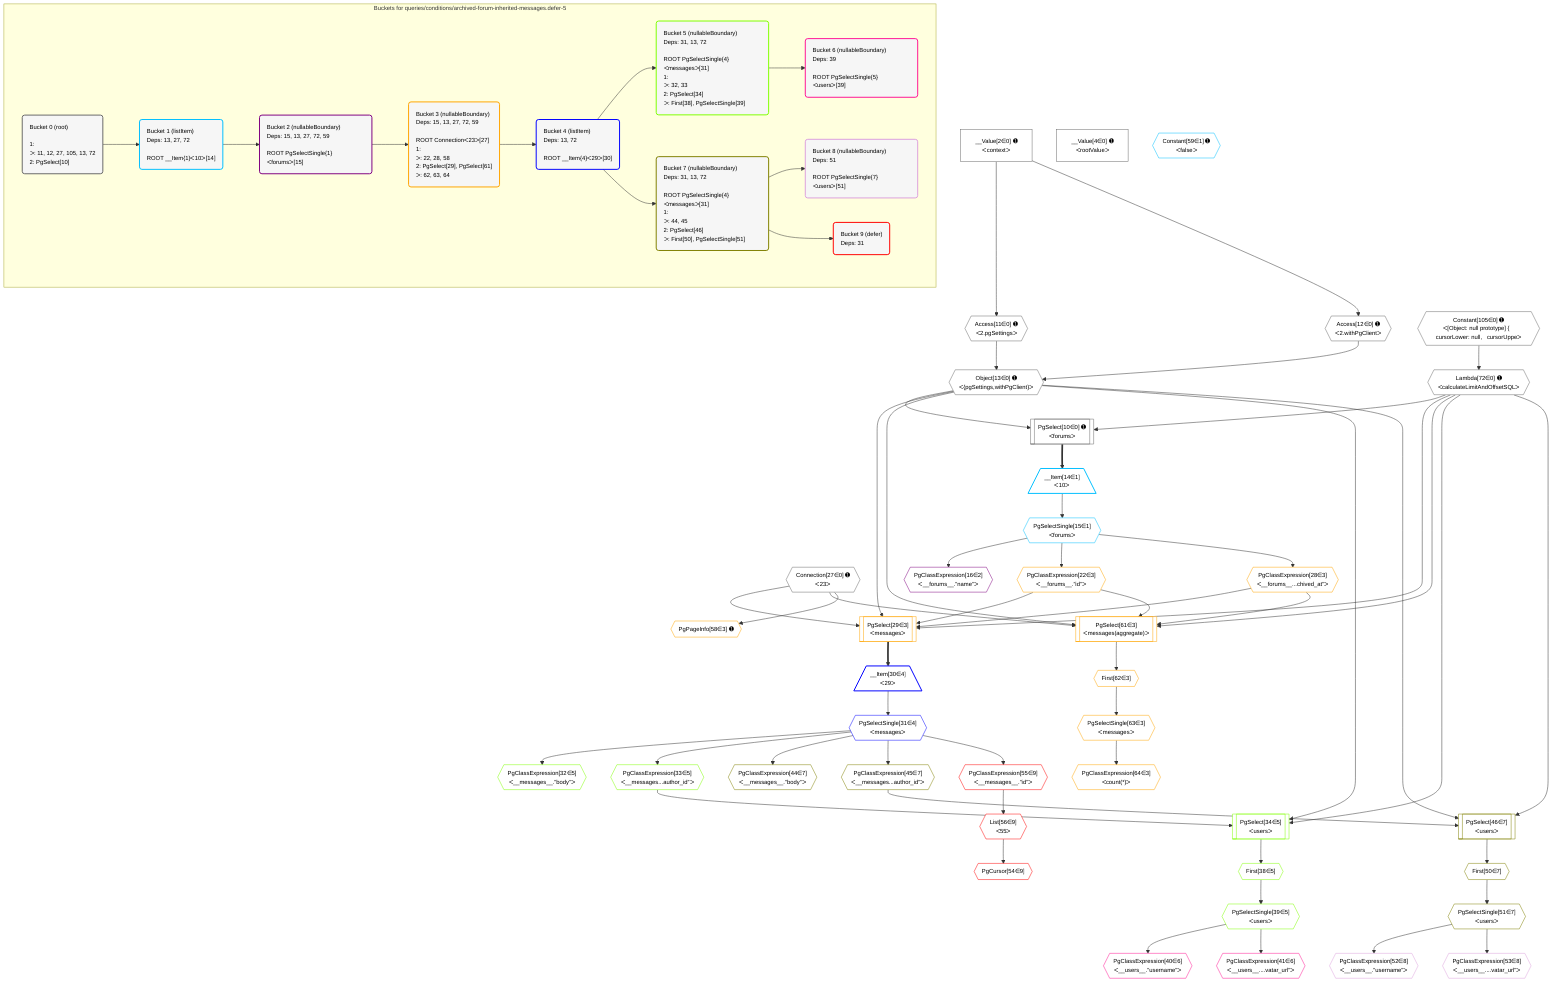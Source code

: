 %%{init: {'themeVariables': { 'fontSize': '12px'}}}%%
graph TD
    classDef path fill:#eee,stroke:#000,color:#000
    classDef plan fill:#fff,stroke-width:1px,color:#000
    classDef itemplan fill:#fff,stroke-width:2px,color:#000
    classDef unbatchedplan fill:#dff,stroke-width:1px,color:#000
    classDef sideeffectplan fill:#fcc,stroke-width:2px,color:#000
    classDef bucket fill:#f6f6f6,color:#000,stroke-width:2px,text-align:left


    %% plan dependencies
    PgSelect10[["PgSelect[10∈0] ➊<br />ᐸforumsᐳ"]]:::plan
    Object13{{"Object[13∈0] ➊<br />ᐸ{pgSettings,withPgClient}ᐳ"}}:::plan
    Lambda72{{"Lambda[72∈0] ➊<br />ᐸcalculateLimitAndOffsetSQLᐳ"}}:::plan
    Object13 & Lambda72 --> PgSelect10
    Access11{{"Access[11∈0] ➊<br />ᐸ2.pgSettingsᐳ"}}:::plan
    Access12{{"Access[12∈0] ➊<br />ᐸ2.withPgClientᐳ"}}:::plan
    Access11 & Access12 --> Object13
    __Value2["__Value[2∈0] ➊<br />ᐸcontextᐳ"]:::plan
    __Value2 --> Access11
    __Value2 --> Access12
    Constant105{{"Constant[105∈0] ➊<br />ᐸ[Object: null prototype] {   cursorLower: null,   cursorUppeᐳ"}}:::plan
    Constant105 --> Lambda72
    __Value4["__Value[4∈0] ➊<br />ᐸrootValueᐳ"]:::plan
    Connection27{{"Connection[27∈0] ➊<br />ᐸ23ᐳ"}}:::plan
    __Item14[/"__Item[14∈1]<br />ᐸ10ᐳ"\]:::itemplan
    PgSelect10 ==> __Item14
    PgSelectSingle15{{"PgSelectSingle[15∈1]<br />ᐸforumsᐳ"}}:::plan
    __Item14 --> PgSelectSingle15
    Constant59{{"Constant[59∈1] ➊<br />ᐸfalseᐳ"}}:::plan
    PgClassExpression16{{"PgClassExpression[16∈2]<br />ᐸ__forums__.”name”ᐳ"}}:::plan
    PgSelectSingle15 --> PgClassExpression16
    PgSelect29[["PgSelect[29∈3]<br />ᐸmessagesᐳ"]]:::plan
    PgClassExpression22{{"PgClassExpression[22∈3]<br />ᐸ__forums__.”id”ᐳ"}}:::plan
    PgClassExpression28{{"PgClassExpression[28∈3]<br />ᐸ__forums__...chived_at”ᐳ"}}:::plan
    Object13 & PgClassExpression22 & PgClassExpression28 & Connection27 & Lambda72 --> PgSelect29
    PgSelect61[["PgSelect[61∈3]<br />ᐸmessages(aggregate)ᐳ"]]:::plan
    Object13 & PgClassExpression22 & PgClassExpression28 & Connection27 & Lambda72 --> PgSelect61
    PgSelectSingle15 --> PgClassExpression22
    PgSelectSingle15 --> PgClassExpression28
    PgPageInfo58{{"PgPageInfo[58∈3] ➊"}}:::plan
    Connection27 --> PgPageInfo58
    First62{{"First[62∈3]"}}:::plan
    PgSelect61 --> First62
    PgSelectSingle63{{"PgSelectSingle[63∈3]<br />ᐸmessagesᐳ"}}:::plan
    First62 --> PgSelectSingle63
    PgClassExpression64{{"PgClassExpression[64∈3]<br />ᐸcount(*)ᐳ"}}:::plan
    PgSelectSingle63 --> PgClassExpression64
    __Item30[/"__Item[30∈4]<br />ᐸ29ᐳ"\]:::itemplan
    PgSelect29 ==> __Item30
    PgSelectSingle31{{"PgSelectSingle[31∈4]<br />ᐸmessagesᐳ"}}:::plan
    __Item30 --> PgSelectSingle31
    PgSelect34[["PgSelect[34∈5]<br />ᐸusersᐳ"]]:::plan
    PgClassExpression33{{"PgClassExpression[33∈5]<br />ᐸ__messages...author_id”ᐳ"}}:::plan
    Object13 & PgClassExpression33 & Lambda72 --> PgSelect34
    PgClassExpression32{{"PgClassExpression[32∈5]<br />ᐸ__messages__.”body”ᐳ"}}:::plan
    PgSelectSingle31 --> PgClassExpression32
    PgSelectSingle31 --> PgClassExpression33
    First38{{"First[38∈5]"}}:::plan
    PgSelect34 --> First38
    PgSelectSingle39{{"PgSelectSingle[39∈5]<br />ᐸusersᐳ"}}:::plan
    First38 --> PgSelectSingle39
    PgClassExpression40{{"PgClassExpression[40∈6]<br />ᐸ__users__.”username”ᐳ"}}:::plan
    PgSelectSingle39 --> PgClassExpression40
    PgClassExpression41{{"PgClassExpression[41∈6]<br />ᐸ__users__....vatar_url”ᐳ"}}:::plan
    PgSelectSingle39 --> PgClassExpression41
    PgSelect46[["PgSelect[46∈7]<br />ᐸusersᐳ"]]:::plan
    PgClassExpression45{{"PgClassExpression[45∈7]<br />ᐸ__messages...author_id”ᐳ"}}:::plan
    Object13 & PgClassExpression45 & Lambda72 --> PgSelect46
    PgClassExpression44{{"PgClassExpression[44∈7]<br />ᐸ__messages__.”body”ᐳ"}}:::plan
    PgSelectSingle31 --> PgClassExpression44
    PgSelectSingle31 --> PgClassExpression45
    First50{{"First[50∈7]"}}:::plan
    PgSelect46 --> First50
    PgSelectSingle51{{"PgSelectSingle[51∈7]<br />ᐸusersᐳ"}}:::plan
    First50 --> PgSelectSingle51
    PgClassExpression52{{"PgClassExpression[52∈8]<br />ᐸ__users__.”username”ᐳ"}}:::plan
    PgSelectSingle51 --> PgClassExpression52
    PgClassExpression53{{"PgClassExpression[53∈8]<br />ᐸ__users__....vatar_url”ᐳ"}}:::plan
    PgSelectSingle51 --> PgClassExpression53
    PgCursor54{{"PgCursor[54∈9]"}}:::plan
    List56{{"List[56∈9]<br />ᐸ55ᐳ"}}:::plan
    List56 --> PgCursor54
    PgClassExpression55{{"PgClassExpression[55∈9]<br />ᐸ__messages__.”id”ᐳ"}}:::plan
    PgSelectSingle31 --> PgClassExpression55
    PgClassExpression55 --> List56

    %% define steps

    subgraph "Buckets for queries/conditions/archived-forum-inherited-messages.defer-5"
    Bucket0("Bucket 0 (root)<br /><br />1: <br />ᐳ: 11, 12, 27, 105, 13, 72<br />2: PgSelect[10]"):::bucket
    classDef bucket0 stroke:#696969
    class Bucket0,__Value2,__Value4,PgSelect10,Access11,Access12,Object13,Connection27,Lambda72,Constant105 bucket0
    Bucket1("Bucket 1 (listItem)<br />Deps: 13, 27, 72<br /><br />ROOT __Item{1}ᐸ10ᐳ[14]"):::bucket
    classDef bucket1 stroke:#00bfff
    class Bucket1,__Item14,PgSelectSingle15,Constant59 bucket1
    Bucket2("Bucket 2 (nullableBoundary)<br />Deps: 15, 13, 27, 72, 59<br /><br />ROOT PgSelectSingle{1}ᐸforumsᐳ[15]"):::bucket
    classDef bucket2 stroke:#7f007f
    class Bucket2,PgClassExpression16 bucket2
    Bucket3("Bucket 3 (nullableBoundary)<br />Deps: 15, 13, 27, 72, 59<br /><br />ROOT Connectionᐸ23ᐳ[27]<br />1: <br />ᐳ: 22, 28, 58<br />2: PgSelect[29], PgSelect[61]<br />ᐳ: 62, 63, 64"):::bucket
    classDef bucket3 stroke:#ffa500
    class Bucket3,PgClassExpression22,PgClassExpression28,PgSelect29,PgPageInfo58,PgSelect61,First62,PgSelectSingle63,PgClassExpression64 bucket3
    Bucket4("Bucket 4 (listItem)<br />Deps: 13, 72<br /><br />ROOT __Item{4}ᐸ29ᐳ[30]"):::bucket
    classDef bucket4 stroke:#0000ff
    class Bucket4,__Item30,PgSelectSingle31 bucket4
    Bucket5("Bucket 5 (nullableBoundary)<br />Deps: 31, 13, 72<br /><br />ROOT PgSelectSingle{4}ᐸmessagesᐳ[31]<br />1: <br />ᐳ: 32, 33<br />2: PgSelect[34]<br />ᐳ: First[38], PgSelectSingle[39]"):::bucket
    classDef bucket5 stroke:#7fff00
    class Bucket5,PgClassExpression32,PgClassExpression33,PgSelect34,First38,PgSelectSingle39 bucket5
    Bucket6("Bucket 6 (nullableBoundary)<br />Deps: 39<br /><br />ROOT PgSelectSingle{5}ᐸusersᐳ[39]"):::bucket
    classDef bucket6 stroke:#ff1493
    class Bucket6,PgClassExpression40,PgClassExpression41 bucket6
    Bucket7("Bucket 7 (nullableBoundary)<br />Deps: 31, 13, 72<br /><br />ROOT PgSelectSingle{4}ᐸmessagesᐳ[31]<br />1: <br />ᐳ: 44, 45<br />2: PgSelect[46]<br />ᐳ: First[50], PgSelectSingle[51]"):::bucket
    classDef bucket7 stroke:#808000
    class Bucket7,PgClassExpression44,PgClassExpression45,PgSelect46,First50,PgSelectSingle51 bucket7
    Bucket8("Bucket 8 (nullableBoundary)<br />Deps: 51<br /><br />ROOT PgSelectSingle{7}ᐸusersᐳ[51]"):::bucket
    classDef bucket8 stroke:#dda0dd
    class Bucket8,PgClassExpression52,PgClassExpression53 bucket8
    Bucket9("Bucket 9 (defer)<br />Deps: 31"):::bucket
    classDef bucket9 stroke:#ff0000
    class Bucket9,PgCursor54,PgClassExpression55,List56 bucket9
    Bucket0 --> Bucket1
    Bucket1 --> Bucket2
    Bucket2 --> Bucket3
    Bucket3 --> Bucket4
    Bucket4 --> Bucket5 & Bucket7
    Bucket5 --> Bucket6
    Bucket7 --> Bucket8 & Bucket9
    end